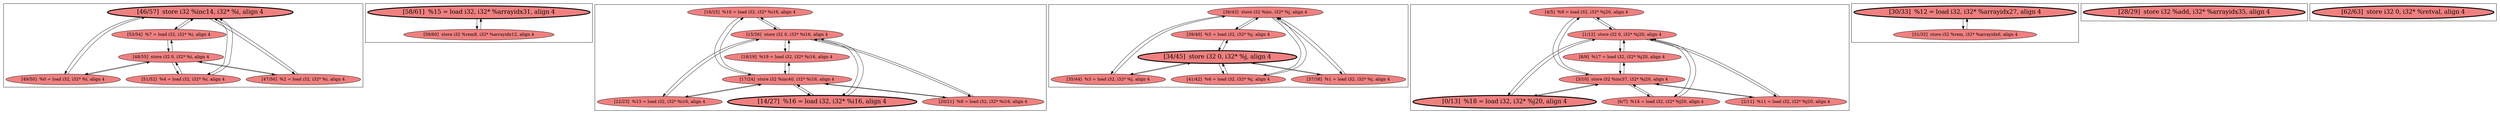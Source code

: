
digraph G {



node125->node122 [ ]
node119->node118 [ ]
node122->node125 [ ]
node115->node111 [ ]
node130->node129 [ ]
node111->node113 [ ]
node109->node105 [ ]
node112->node111 [ ]
node135->node134 [ ]
node125->node126 [ ]
node126->node125 [ ]
node123->node124 [ ]
node122->node124 [ ]
node123->node125 [ ]
node114->node111 [ ]
node110->node105 [ ]
node105->node109 [ ]
node124->node127 [ ]
node113->node111 [ ]
node111->node114 [ ]
node127->node124 [ ]
node111->node112 [ ]
node133->node130 [ ]
node130->node128 [ ]
node128->node130 [ ]
node131->node132 [ ]
node109->node106 [ ]
node131->node130 [ ]
node106->node108 [ ]
node115->node117 [ ]
node117->node115 [ ]
node125->node123 [ ]
node107->node106 [ ]
node111->node115 [ ]
node130->node133 [ ]
node117->node112 [ ]
node105->node107 [ ]
node125->node127 [ ]
node129->node130 [ ]
node106->node104 [ ]
node105->node110 [ ]
node114->node117 [ ]
node132->node131 [ ]
node106->node110 [ ]
node116->node117 [ ]
node117->node116 [ ]
node105->node104 [ ]
node117->node114 [ ]
node127->node125 [ ]
node129->node132 [ ]
node110->node106 [ ]
node113->node117 [ ]
node130->node131 [ ]
node132->node128 [ ]
node106->node107 [ ]
node124->node126 [ ]
node104->node106 [ ]
node106->node109 [ ]
node112->node117 [ ]
node128->node132 [ ]
node104->node105 [ ]
node111->node116 [ ]
node108->node105 [ ]
node124->node123 [ ]
node116->node111 [ ]
node105->node108 [ ]
node118->node119 [ ]
node134->node135 [ ]
node124->node122 [ ]
node132->node129 [ ]
node126->node124 [ ]
node108->node106 [ ]
node107->node105 [ ]
node133->node132 [ ]
node117->node113 [ ]
node132->node133 [ ]


subgraph cluster7 {


node135 [penwidth=3.0,fontsize=20,fillcolor=lightcoral,label="[30/33]  %12 = load i32, i32* %arrayidx27, align 4",shape=ellipse,style=filled ]
node134 [fillcolor=lightcoral,label="[31/32]  store i32 %rem, i32* %arrayidx6, align 4",shape=ellipse,style=filled ]



}

subgraph cluster6 {


node133 [fillcolor=lightcoral,label="[35/44]  %3 = load i32, i32* %j, align 4",shape=ellipse,style=filled ]
node132 [penwidth=3.0,fontsize=20,fillcolor=lightcoral,label="[34/45]  store i32 0, i32* %j, align 4",shape=ellipse,style=filled ]
node131 [fillcolor=lightcoral,label="[37/38]  %1 = load i32, i32* %j, align 4",shape=ellipse,style=filled ]
node130 [fillcolor=lightcoral,label="[36/43]  store i32 %inc, i32* %j, align 4",shape=ellipse,style=filled ]
node128 [fillcolor=lightcoral,label="[41/42]  %6 = load i32, i32* %j, align 4",shape=ellipse,style=filled ]
node129 [fillcolor=lightcoral,label="[39/40]  %5 = load i32, i32* %j, align 4",shape=ellipse,style=filled ]



}

subgraph cluster0 {


node110 [fillcolor=lightcoral,label="[6/7]  %14 = load i32, i32* %j20, align 4",shape=ellipse,style=filled ]
node105 [fillcolor=lightcoral,label="[1/12]  store i32 0, i32* %j20, align 4",shape=ellipse,style=filled ]
node109 [fillcolor=lightcoral,label="[4/5]  %9 = load i32, i32* %j20, align 4",shape=ellipse,style=filled ]
node104 [fillcolor=lightcoral,label="[8/9]  %17 = load i32, i32* %j20, align 4",shape=ellipse,style=filled ]
node107 [penwidth=3.0,fontsize=20,fillcolor=lightcoral,label="[0/13]  %18 = load i32, i32* %j20, align 4",shape=ellipse,style=filled ]
node106 [fillcolor=lightcoral,label="[3/10]  store i32 %inc37, i32* %j20, align 4",shape=ellipse,style=filled ]
node108 [fillcolor=lightcoral,label="[2/11]  %11 = load i32, i32* %j20, align 4",shape=ellipse,style=filled ]



}

subgraph cluster5 {


node126 [fillcolor=lightcoral,label="[49/50]  %0 = load i32, i32* %i, align 4",shape=ellipse,style=filled ]
node125 [penwidth=3.0,fontsize=20,fillcolor=lightcoral,label="[46/57]  store i32 %inc14, i32* %i, align 4",shape=ellipse,style=filled ]
node124 [fillcolor=lightcoral,label="[48/55]  store i32 0, i32* %i, align 4",shape=ellipse,style=filled ]
node122 [fillcolor=lightcoral,label="[53/54]  %7 = load i32, i32* %i, align 4",shape=ellipse,style=filled ]
node127 [fillcolor=lightcoral,label="[47/56]  %2 = load i32, i32* %i, align 4",shape=ellipse,style=filled ]
node123 [fillcolor=lightcoral,label="[51/52]  %4 = load i32, i32* %i, align 4",shape=ellipse,style=filled ]



}

subgraph cluster1 {


node117 [fillcolor=lightcoral,label="[17/24]  store i32 %inc40, i32* %i16, align 4",shape=ellipse,style=filled ]
node112 [fillcolor=lightcoral,label="[20/21]  %8 = load i32, i32* %i16, align 4",shape=ellipse,style=filled ]
node111 [fillcolor=lightcoral,label="[15/26]  store i32 0, i32* %i16, align 4",shape=ellipse,style=filled ]
node113 [penwidth=3.0,fontsize=20,fillcolor=lightcoral,label="[14/27]  %16 = load i32, i32* %i16, align 4",shape=ellipse,style=filled ]
node114 [fillcolor=lightcoral,label="[22/23]  %13 = load i32, i32* %i16, align 4",shape=ellipse,style=filled ]
node115 [fillcolor=lightcoral,label="[16/25]  %10 = load i32, i32* %i16, align 4",shape=ellipse,style=filled ]
node116 [fillcolor=lightcoral,label="[18/19]  %19 = load i32, i32* %i16, align 4",shape=ellipse,style=filled ]



}

subgraph cluster2 {


node119 [penwidth=3.0,fontsize=20,fillcolor=lightcoral,label="[58/61]  %15 = load i32, i32* %arrayidx31, align 4",shape=ellipse,style=filled ]
node118 [fillcolor=lightcoral,label="[59/60]  store i32 %rem8, i32* %arrayidx12, align 4",shape=ellipse,style=filled ]



}

subgraph cluster3 {


node120 [penwidth=3.0,fontsize=20,fillcolor=lightcoral,label="[28/29]  store i32 %add, i32* %arrayidx35, align 4",shape=ellipse,style=filled ]



}

subgraph cluster4 {


node121 [penwidth=3.0,fontsize=20,fillcolor=lightcoral,label="[62/63]  store i32 0, i32* %retval, align 4",shape=ellipse,style=filled ]



}

}
